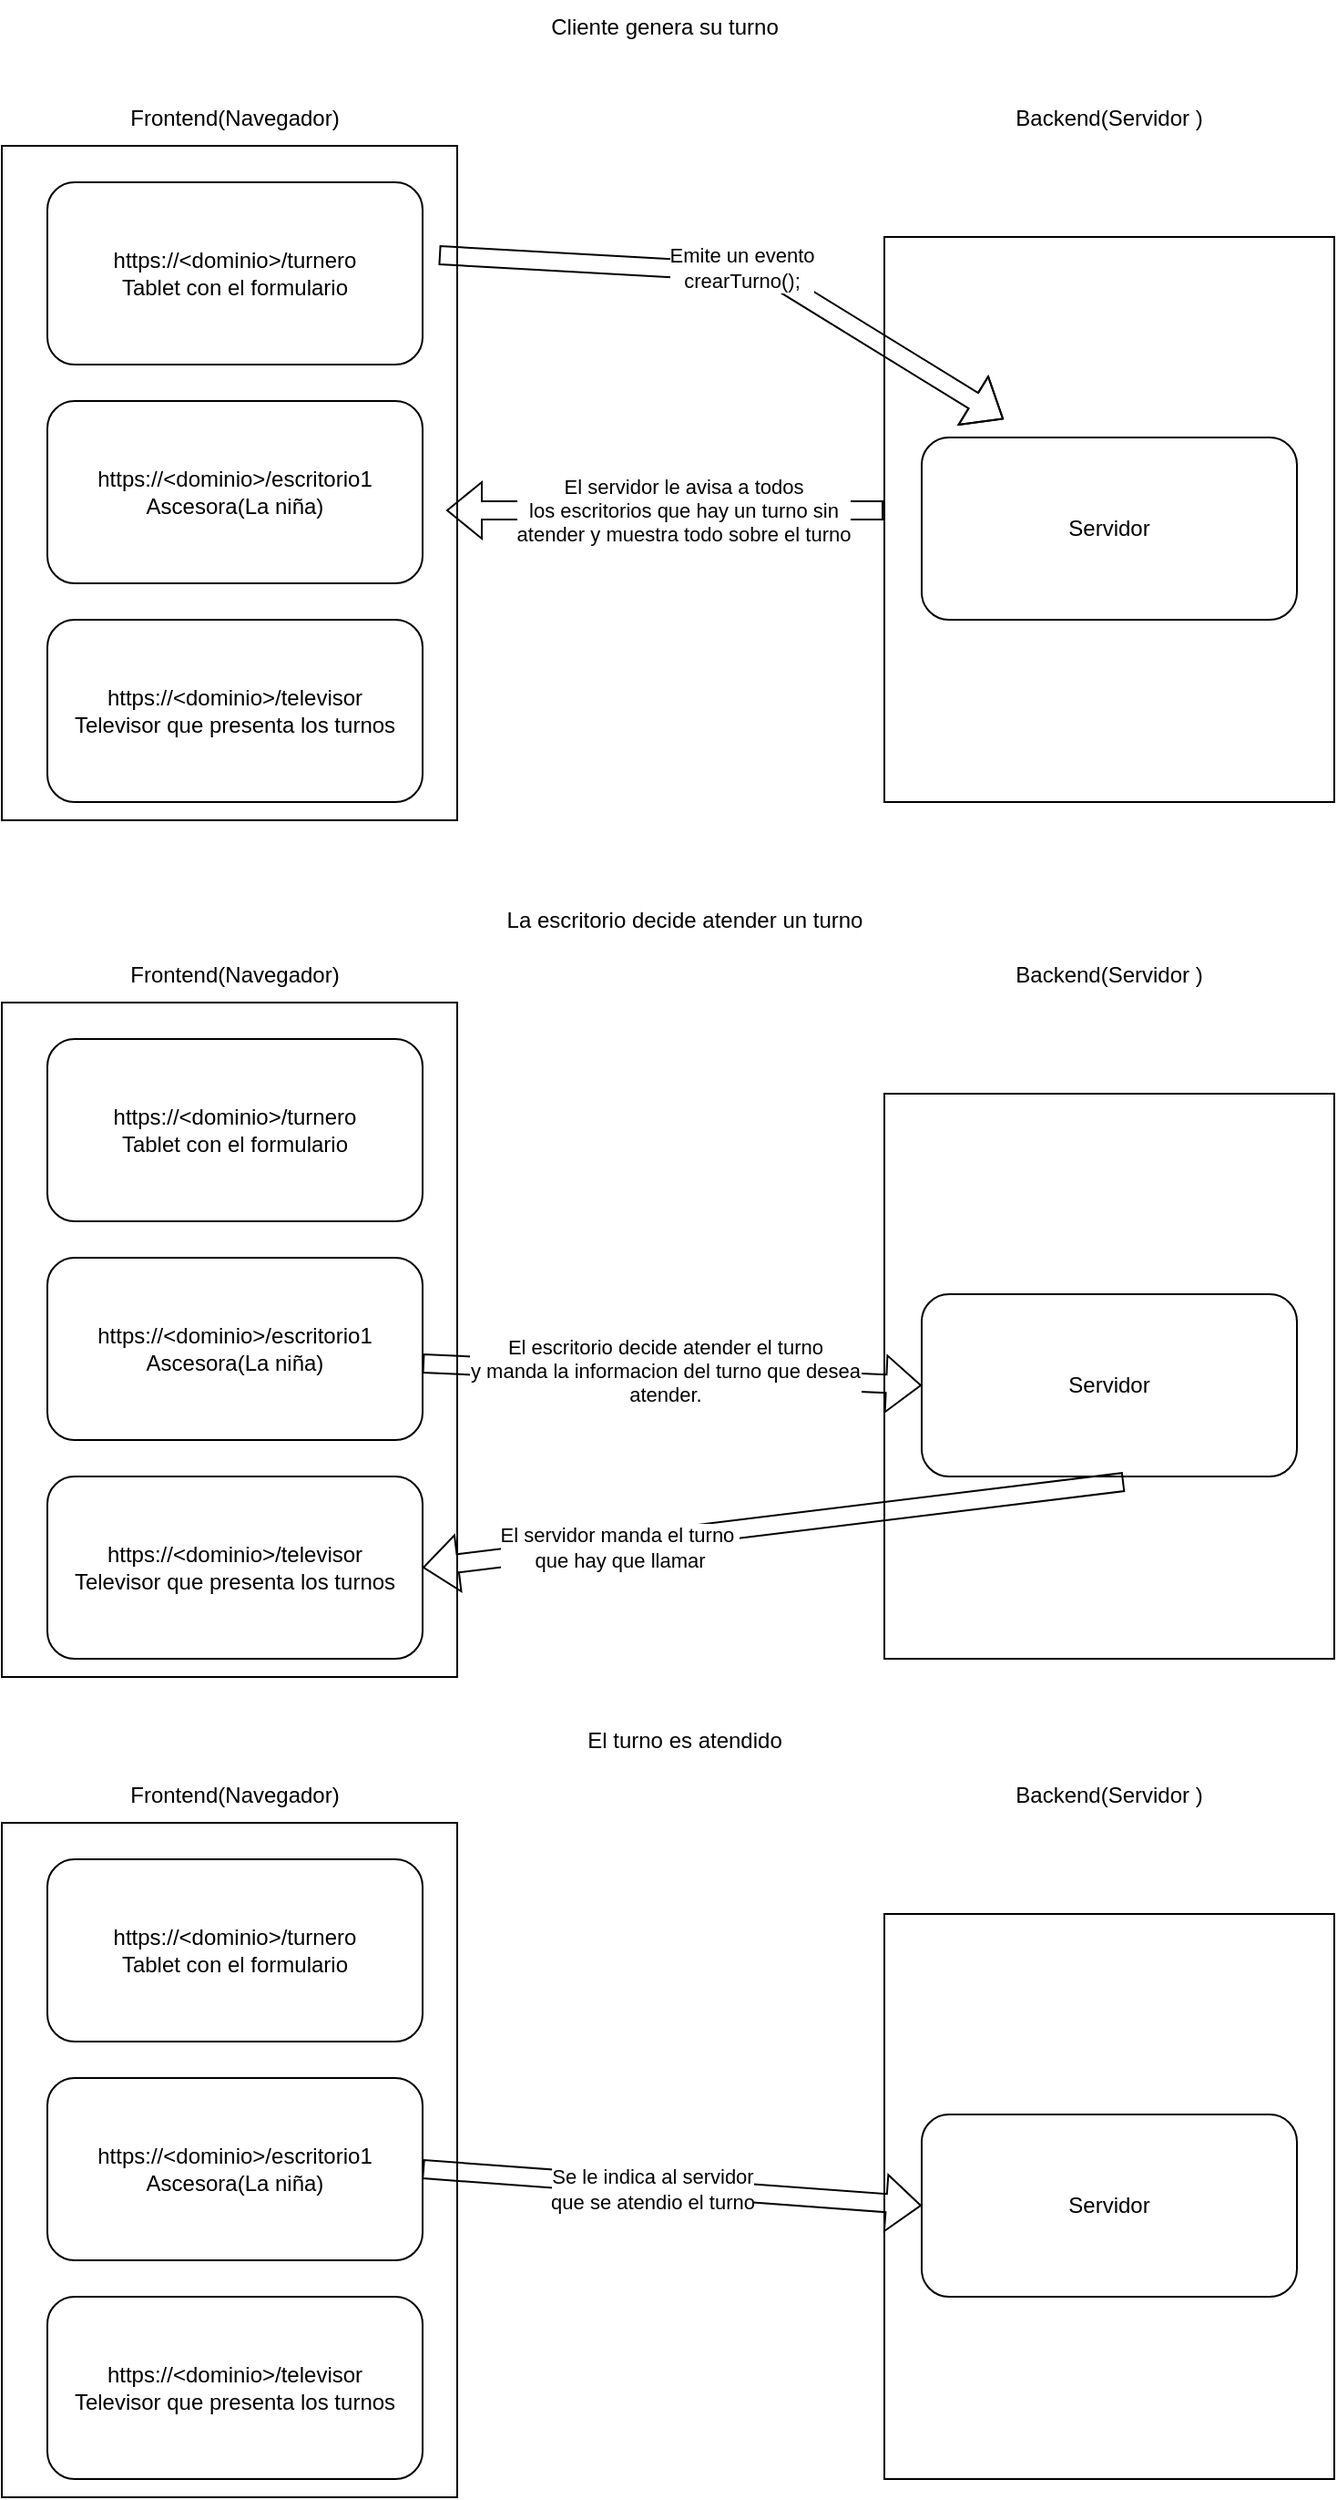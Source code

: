 <mxfile version="26.1.1">
  <diagram name="Página-1" id="6WN5ASvwdyu6KS0rCACC">
    <mxGraphModel dx="1434" dy="790" grid="1" gridSize="10" guides="1" tooltips="1" connect="1" arrows="1" fold="1" page="1" pageScale="1" pageWidth="827" pageHeight="1169" math="0" shadow="0">
      <root>
        <mxCell id="0" />
        <mxCell id="1" parent="0" />
        <mxCell id="DzHAEoYvThSDIISjN1dL-40" value="" style="rounded=0;whiteSpace=wrap;html=1;" vertex="1" parent="1">
          <mxGeometry x="532.5" y="140" width="247" height="310" as="geometry" />
        </mxCell>
        <mxCell id="DzHAEoYvThSDIISjN1dL-39" value="" style="rounded=0;whiteSpace=wrap;html=1;" vertex="1" parent="1">
          <mxGeometry x="48" y="90" width="250" height="370" as="geometry" />
        </mxCell>
        <mxCell id="DzHAEoYvThSDIISjN1dL-2" value="Servidor" style="rounded=1;whiteSpace=wrap;html=1;" vertex="1" parent="1">
          <mxGeometry x="553" y="250" width="206" height="100" as="geometry" />
        </mxCell>
        <mxCell id="DzHAEoYvThSDIISjN1dL-3" value="&lt;div&gt;https://&amp;lt;dominio&amp;gt;/televisor&lt;/div&gt;&lt;div&gt;Televisor que presenta los turnos&lt;/div&gt;" style="rounded=1;whiteSpace=wrap;html=1;" vertex="1" parent="1">
          <mxGeometry x="73" y="350" width="206" height="100" as="geometry" />
        </mxCell>
        <mxCell id="DzHAEoYvThSDIISjN1dL-4" value="&lt;div&gt;https://&amp;lt;dominio&amp;gt;/escritorio1&lt;/div&gt;&lt;div&gt;Ascesora(La niña)&lt;/div&gt;" style="rounded=1;whiteSpace=wrap;html=1;" vertex="1" parent="1">
          <mxGeometry x="73" y="230" width="206" height="100" as="geometry" />
        </mxCell>
        <mxCell id="DzHAEoYvThSDIISjN1dL-25" value="&lt;div&gt;https://&amp;lt;dominio&amp;gt;/turnero&lt;/div&gt;&lt;div&gt;Tablet con el formulario&lt;/div&gt;" style="rounded=1;whiteSpace=wrap;html=1;" vertex="1" parent="1">
          <mxGeometry x="73" y="110" width="206" height="100" as="geometry" />
        </mxCell>
        <mxCell id="DzHAEoYvThSDIISjN1dL-26" value="Frontend(Navegador)" style="text;html=1;align=center;verticalAlign=middle;whiteSpace=wrap;rounded=0;" vertex="1" parent="1">
          <mxGeometry x="81" y="60" width="190" height="30" as="geometry" />
        </mxCell>
        <mxCell id="DzHAEoYvThSDIISjN1dL-27" value="Backend(Servidor )" style="text;html=1;align=center;verticalAlign=middle;whiteSpace=wrap;rounded=0;" vertex="1" parent="1">
          <mxGeometry x="561" y="60" width="190" height="30" as="geometry" />
        </mxCell>
        <mxCell id="DzHAEoYvThSDIISjN1dL-28" value="Cliente genera su turno" style="text;html=1;align=center;verticalAlign=middle;whiteSpace=wrap;rounded=0;" vertex="1" parent="1">
          <mxGeometry x="302" y="10" width="220" height="30" as="geometry" />
        </mxCell>
        <mxCell id="DzHAEoYvThSDIISjN1dL-29" value="" style="shape=flexArrow;endArrow=classic;html=1;rounded=0;" edge="1" parent="1">
          <mxGeometry width="50" height="50" relative="1" as="geometry">
            <mxPoint x="288" y="150" as="sourcePoint" />
            <mxPoint x="598" y="240" as="targetPoint" />
            <Array as="points">
              <mxPoint x="468" y="160" />
            </Array>
          </mxGeometry>
        </mxCell>
        <mxCell id="DzHAEoYvThSDIISjN1dL-32" value="&lt;div&gt;Emite un evento&lt;/div&gt;&lt;div&gt;crearTurno();&lt;/div&gt;" style="edgeLabel;html=1;align=center;verticalAlign=middle;resizable=0;points=[];" vertex="1" connectable="0" parent="DzHAEoYvThSDIISjN1dL-29">
          <mxGeometry x="-0.098" y="2" relative="1" as="geometry">
            <mxPoint x="16" as="offset" />
          </mxGeometry>
        </mxCell>
        <mxCell id="DzHAEoYvThSDIISjN1dL-34" value="" style="shape=flexArrow;endArrow=classic;html=1;rounded=0;" edge="1" parent="1">
          <mxGeometry width="50" height="50" relative="1" as="geometry">
            <mxPoint x="532" y="290" as="sourcePoint" />
            <mxPoint x="292" y="290" as="targetPoint" />
          </mxGeometry>
        </mxCell>
        <mxCell id="DzHAEoYvThSDIISjN1dL-35" value="&lt;div&gt;El servidor le avisa a todos &lt;br&gt;&lt;/div&gt;&lt;div&gt;los escritorios que hay un turno sin &lt;br&gt;&lt;/div&gt;&lt;div&gt;atender y muestra todo sobre el turno&lt;/div&gt;" style="edgeLabel;html=1;align=center;verticalAlign=middle;resizable=0;points=[];" vertex="1" connectable="0" parent="DzHAEoYvThSDIISjN1dL-34">
          <mxGeometry x="0.008" y="1" relative="1" as="geometry">
            <mxPoint x="11" y="-1" as="offset" />
          </mxGeometry>
        </mxCell>
        <mxCell id="DzHAEoYvThSDIISjN1dL-67" value="" style="rounded=0;whiteSpace=wrap;html=1;" vertex="1" parent="1">
          <mxGeometry x="532.5" y="610" width="247" height="310" as="geometry" />
        </mxCell>
        <mxCell id="DzHAEoYvThSDIISjN1dL-68" value="" style="rounded=0;whiteSpace=wrap;html=1;" vertex="1" parent="1">
          <mxGeometry x="48" y="560" width="250" height="370" as="geometry" />
        </mxCell>
        <mxCell id="DzHAEoYvThSDIISjN1dL-69" value="Servidor" style="rounded=1;whiteSpace=wrap;html=1;" vertex="1" parent="1">
          <mxGeometry x="553" y="720" width="206" height="100" as="geometry" />
        </mxCell>
        <mxCell id="DzHAEoYvThSDIISjN1dL-70" value="&lt;div&gt;https://&amp;lt;dominio&amp;gt;/televisor&lt;/div&gt;&lt;div&gt;Televisor que presenta los turnos&lt;/div&gt;" style="rounded=1;whiteSpace=wrap;html=1;" vertex="1" parent="1">
          <mxGeometry x="73" y="820" width="206" height="100" as="geometry" />
        </mxCell>
        <mxCell id="DzHAEoYvThSDIISjN1dL-71" value="&lt;div&gt;https://&amp;lt;dominio&amp;gt;/escritorio1&lt;/div&gt;&lt;div&gt;Ascesora(La niña)&lt;/div&gt;" style="rounded=1;whiteSpace=wrap;html=1;" vertex="1" parent="1">
          <mxGeometry x="73" y="700" width="206" height="100" as="geometry" />
        </mxCell>
        <mxCell id="DzHAEoYvThSDIISjN1dL-72" value="&lt;div&gt;https://&amp;lt;dominio&amp;gt;/turnero&lt;/div&gt;&lt;div&gt;Tablet con el formulario&lt;/div&gt;" style="rounded=1;whiteSpace=wrap;html=1;" vertex="1" parent="1">
          <mxGeometry x="73" y="580" width="206" height="100" as="geometry" />
        </mxCell>
        <mxCell id="DzHAEoYvThSDIISjN1dL-73" value="Frontend(Navegador)" style="text;html=1;align=center;verticalAlign=middle;whiteSpace=wrap;rounded=0;" vertex="1" parent="1">
          <mxGeometry x="81" y="530" width="190" height="30" as="geometry" />
        </mxCell>
        <mxCell id="DzHAEoYvThSDIISjN1dL-74" value="Backend(Servidor )" style="text;html=1;align=center;verticalAlign=middle;whiteSpace=wrap;rounded=0;" vertex="1" parent="1">
          <mxGeometry x="561" y="530" width="190" height="30" as="geometry" />
        </mxCell>
        <mxCell id="DzHAEoYvThSDIISjN1dL-75" value="La escritorio decide atender un turno" style="text;html=1;align=center;verticalAlign=middle;whiteSpace=wrap;rounded=0;" vertex="1" parent="1">
          <mxGeometry x="312.5" y="500" width="220" height="30" as="geometry" />
        </mxCell>
        <mxCell id="DzHAEoYvThSDIISjN1dL-80" value="" style="shape=flexArrow;endArrow=classic;html=1;rounded=0;exitX=1;exitY=0.58;exitDx=0;exitDy=0;exitPerimeter=0;entryX=0;entryY=0.5;entryDx=0;entryDy=0;" edge="1" parent="1" source="DzHAEoYvThSDIISjN1dL-71" target="DzHAEoYvThSDIISjN1dL-69">
          <mxGeometry width="50" height="50" relative="1" as="geometry">
            <mxPoint x="413.5" y="790" as="sourcePoint" />
            <mxPoint x="393.5" y="730" as="targetPoint" />
          </mxGeometry>
        </mxCell>
        <mxCell id="DzHAEoYvThSDIISjN1dL-82" value="&lt;div&gt;El escritorio decide atender el turno&lt;/div&gt;&lt;div&gt;y manda la informacion del turno que desea&lt;/div&gt;&lt;div&gt;atender.&lt;/div&gt;" style="edgeLabel;html=1;align=center;verticalAlign=middle;resizable=0;points=[];" vertex="1" connectable="0" parent="DzHAEoYvThSDIISjN1dL-80">
          <mxGeometry x="-0.088" y="2" relative="1" as="geometry">
            <mxPoint x="8" as="offset" />
          </mxGeometry>
        </mxCell>
        <mxCell id="DzHAEoYvThSDIISjN1dL-83" value="" style="shape=flexArrow;endArrow=classic;html=1;rounded=0;exitX=0.539;exitY=1.03;exitDx=0;exitDy=0;exitPerimeter=0;entryX=1;entryY=0.5;entryDx=0;entryDy=0;" edge="1" parent="1" source="DzHAEoYvThSDIISjN1dL-69" target="DzHAEoYvThSDIISjN1dL-70">
          <mxGeometry width="50" height="50" relative="1" as="geometry">
            <mxPoint x="490" y="880" as="sourcePoint" />
            <mxPoint x="360" y="900" as="targetPoint" />
          </mxGeometry>
        </mxCell>
        <mxCell id="DzHAEoYvThSDIISjN1dL-84" value="&lt;div&gt;El servidor manda el turno&amp;nbsp;&lt;/div&gt;&lt;div&gt;que hay que llamar&lt;/div&gt;" style="edgeLabel;html=1;align=center;verticalAlign=middle;resizable=0;points=[];" vertex="1" connectable="0" parent="DzHAEoYvThSDIISjN1dL-83">
          <mxGeometry x="0.44" y="2" relative="1" as="geometry">
            <mxPoint as="offset" />
          </mxGeometry>
        </mxCell>
        <mxCell id="DzHAEoYvThSDIISjN1dL-85" value="" style="rounded=0;whiteSpace=wrap;html=1;" vertex="1" parent="1">
          <mxGeometry x="532.5" y="1060" width="247" height="310" as="geometry" />
        </mxCell>
        <mxCell id="DzHAEoYvThSDIISjN1dL-86" value="" style="rounded=0;whiteSpace=wrap;html=1;" vertex="1" parent="1">
          <mxGeometry x="48" y="1010" width="250" height="370" as="geometry" />
        </mxCell>
        <mxCell id="DzHAEoYvThSDIISjN1dL-87" value="Servidor" style="rounded=1;whiteSpace=wrap;html=1;" vertex="1" parent="1">
          <mxGeometry x="553" y="1170" width="206" height="100" as="geometry" />
        </mxCell>
        <mxCell id="DzHAEoYvThSDIISjN1dL-88" value="&lt;div&gt;https://&amp;lt;dominio&amp;gt;/televisor&lt;/div&gt;&lt;div&gt;Televisor que presenta los turnos&lt;/div&gt;" style="rounded=1;whiteSpace=wrap;html=1;" vertex="1" parent="1">
          <mxGeometry x="73" y="1270" width="206" height="100" as="geometry" />
        </mxCell>
        <mxCell id="DzHAEoYvThSDIISjN1dL-89" value="&lt;div&gt;https://&amp;lt;dominio&amp;gt;/escritorio1&lt;/div&gt;&lt;div&gt;Ascesora(La niña)&lt;/div&gt;" style="rounded=1;whiteSpace=wrap;html=1;" vertex="1" parent="1">
          <mxGeometry x="73" y="1150" width="206" height="100" as="geometry" />
        </mxCell>
        <mxCell id="DzHAEoYvThSDIISjN1dL-90" value="&lt;div&gt;https://&amp;lt;dominio&amp;gt;/turnero&lt;/div&gt;&lt;div&gt;Tablet con el formulario&lt;/div&gt;" style="rounded=1;whiteSpace=wrap;html=1;" vertex="1" parent="1">
          <mxGeometry x="73" y="1030" width="206" height="100" as="geometry" />
        </mxCell>
        <mxCell id="DzHAEoYvThSDIISjN1dL-91" value="Frontend(Navegador)" style="text;html=1;align=center;verticalAlign=middle;whiteSpace=wrap;rounded=0;" vertex="1" parent="1">
          <mxGeometry x="81" y="980" width="190" height="30" as="geometry" />
        </mxCell>
        <mxCell id="DzHAEoYvThSDIISjN1dL-92" value="Backend(Servidor )" style="text;html=1;align=center;verticalAlign=middle;whiteSpace=wrap;rounded=0;" vertex="1" parent="1">
          <mxGeometry x="561" y="980" width="190" height="30" as="geometry" />
        </mxCell>
        <mxCell id="DzHAEoYvThSDIISjN1dL-93" value="El turno es atendido" style="text;html=1;align=center;verticalAlign=middle;whiteSpace=wrap;rounded=0;" vertex="1" parent="1">
          <mxGeometry x="312.5" y="950" width="220" height="30" as="geometry" />
        </mxCell>
        <mxCell id="DzHAEoYvThSDIISjN1dL-98" value="" style="shape=flexArrow;endArrow=classic;html=1;rounded=0;exitX=1;exitY=0.5;exitDx=0;exitDy=0;entryX=0;entryY=0.5;entryDx=0;entryDy=0;" edge="1" parent="1" source="DzHAEoYvThSDIISjN1dL-89" target="DzHAEoYvThSDIISjN1dL-87">
          <mxGeometry width="50" height="50" relative="1" as="geometry">
            <mxPoint x="360" y="1120" as="sourcePoint" />
            <mxPoint x="500" y="1180" as="targetPoint" />
          </mxGeometry>
        </mxCell>
        <mxCell id="DzHAEoYvThSDIISjN1dL-99" value="&lt;div&gt;Se le indica al servidor &lt;br&gt;&lt;/div&gt;&lt;div&gt;que se atendio el turno&lt;/div&gt;" style="edgeLabel;html=1;align=center;verticalAlign=middle;resizable=0;points=[];" vertex="1" connectable="0" parent="DzHAEoYvThSDIISjN1dL-98">
          <mxGeometry x="-0.079" y="-2" relative="1" as="geometry">
            <mxPoint as="offset" />
          </mxGeometry>
        </mxCell>
      </root>
    </mxGraphModel>
  </diagram>
</mxfile>
